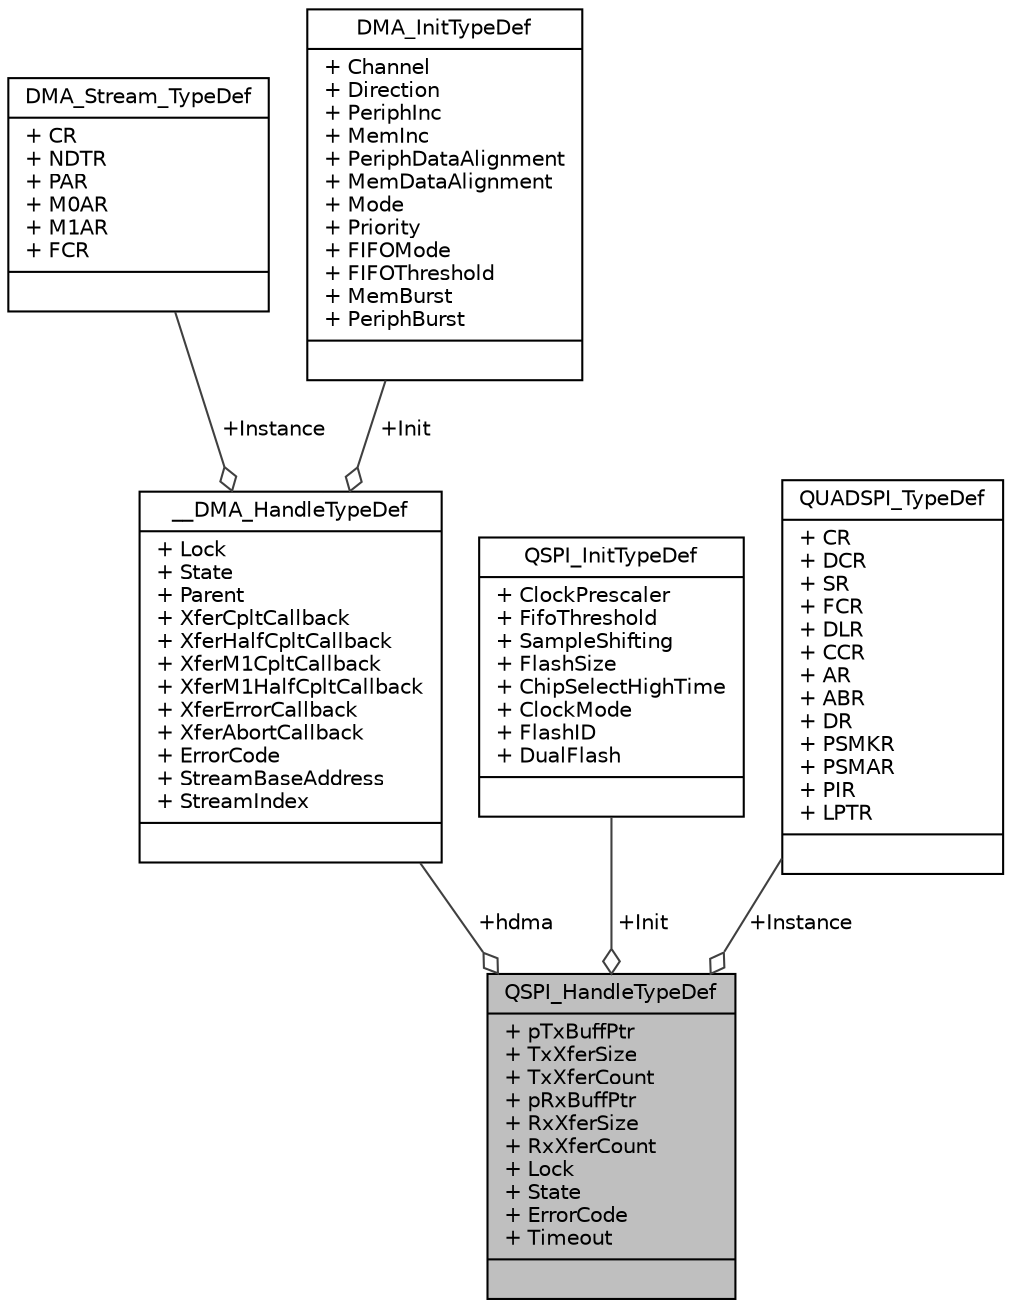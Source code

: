 digraph "QSPI_HandleTypeDef"
{
  edge [fontname="Helvetica",fontsize="10",labelfontname="Helvetica",labelfontsize="10"];
  node [fontname="Helvetica",fontsize="10",shape=record];
  Node1 [label="{QSPI_HandleTypeDef\n|+ pTxBuffPtr\l+ TxXferSize\l+ TxXferCount\l+ pRxBuffPtr\l+ RxXferSize\l+ RxXferCount\l+ Lock\l+ State\l+ ErrorCode\l+ Timeout\l|}",height=0.2,width=0.4,color="black", fillcolor="grey75", style="filled", fontcolor="black"];
  Node2 -> Node1 [color="grey25",fontsize="10",style="solid",label=" +hdma" ,arrowhead="odiamond",fontname="Helvetica"];
  Node2 [label="{__DMA_HandleTypeDef\n|+ Lock\l+ State\l+ Parent\l+ XferCpltCallback\l+ XferHalfCpltCallback\l+ XferM1CpltCallback\l+ XferM1HalfCpltCallback\l+ XferErrorCallback\l+ XferAbortCallback\l+ ErrorCode\l+ StreamBaseAddress\l+ StreamIndex\l|}",height=0.2,width=0.4,color="black", fillcolor="white", style="filled",URL="$struct_____d_m_a___handle_type_def.html",tooltip="DMA handle Structure definition. "];
  Node3 -> Node2 [color="grey25",fontsize="10",style="solid",label=" +Instance" ,arrowhead="odiamond",fontname="Helvetica"];
  Node3 [label="{DMA_Stream_TypeDef\n|+ CR\l+ NDTR\l+ PAR\l+ M0AR\l+ M1AR\l+ FCR\l|}",height=0.2,width=0.4,color="black", fillcolor="white", style="filled",URL="$struct_d_m_a___stream___type_def.html",tooltip="DMA Controller. "];
  Node4 -> Node2 [color="grey25",fontsize="10",style="solid",label=" +Init" ,arrowhead="odiamond",fontname="Helvetica"];
  Node4 [label="{DMA_InitTypeDef\n|+ Channel\l+ Direction\l+ PeriphInc\l+ MemInc\l+ PeriphDataAlignment\l+ MemDataAlignment\l+ Mode\l+ Priority\l+ FIFOMode\l+ FIFOThreshold\l+ MemBurst\l+ PeriphBurst\l|}",height=0.2,width=0.4,color="black", fillcolor="white", style="filled",URL="$struct_d_m_a___init_type_def.html",tooltip="DMA Configuration Structure definition. "];
  Node5 -> Node1 [color="grey25",fontsize="10",style="solid",label=" +Init" ,arrowhead="odiamond",fontname="Helvetica"];
  Node5 [label="{QSPI_InitTypeDef\n|+ ClockPrescaler\l+ FifoThreshold\l+ SampleShifting\l+ FlashSize\l+ ChipSelectHighTime\l+ ClockMode\l+ FlashID\l+ DualFlash\l|}",height=0.2,width=0.4,color="black", fillcolor="white", style="filled",URL="$struct_q_s_p_i___init_type_def.html",tooltip="QSPI Init structure definition. "];
  Node6 -> Node1 [color="grey25",fontsize="10",style="solid",label=" +Instance" ,arrowhead="odiamond",fontname="Helvetica"];
  Node6 [label="{QUADSPI_TypeDef\n|+ CR\l+ DCR\l+ SR\l+ FCR\l+ DLR\l+ CCR\l+ AR\l+ ABR\l+ DR\l+ PSMKR\l+ PSMAR\l+ PIR\l+ LPTR\l|}",height=0.2,width=0.4,color="black", fillcolor="white", style="filled",URL="$struct_q_u_a_d_s_p_i___type_def.html",tooltip="QUAD Serial Peripheral Interface. "];
}

